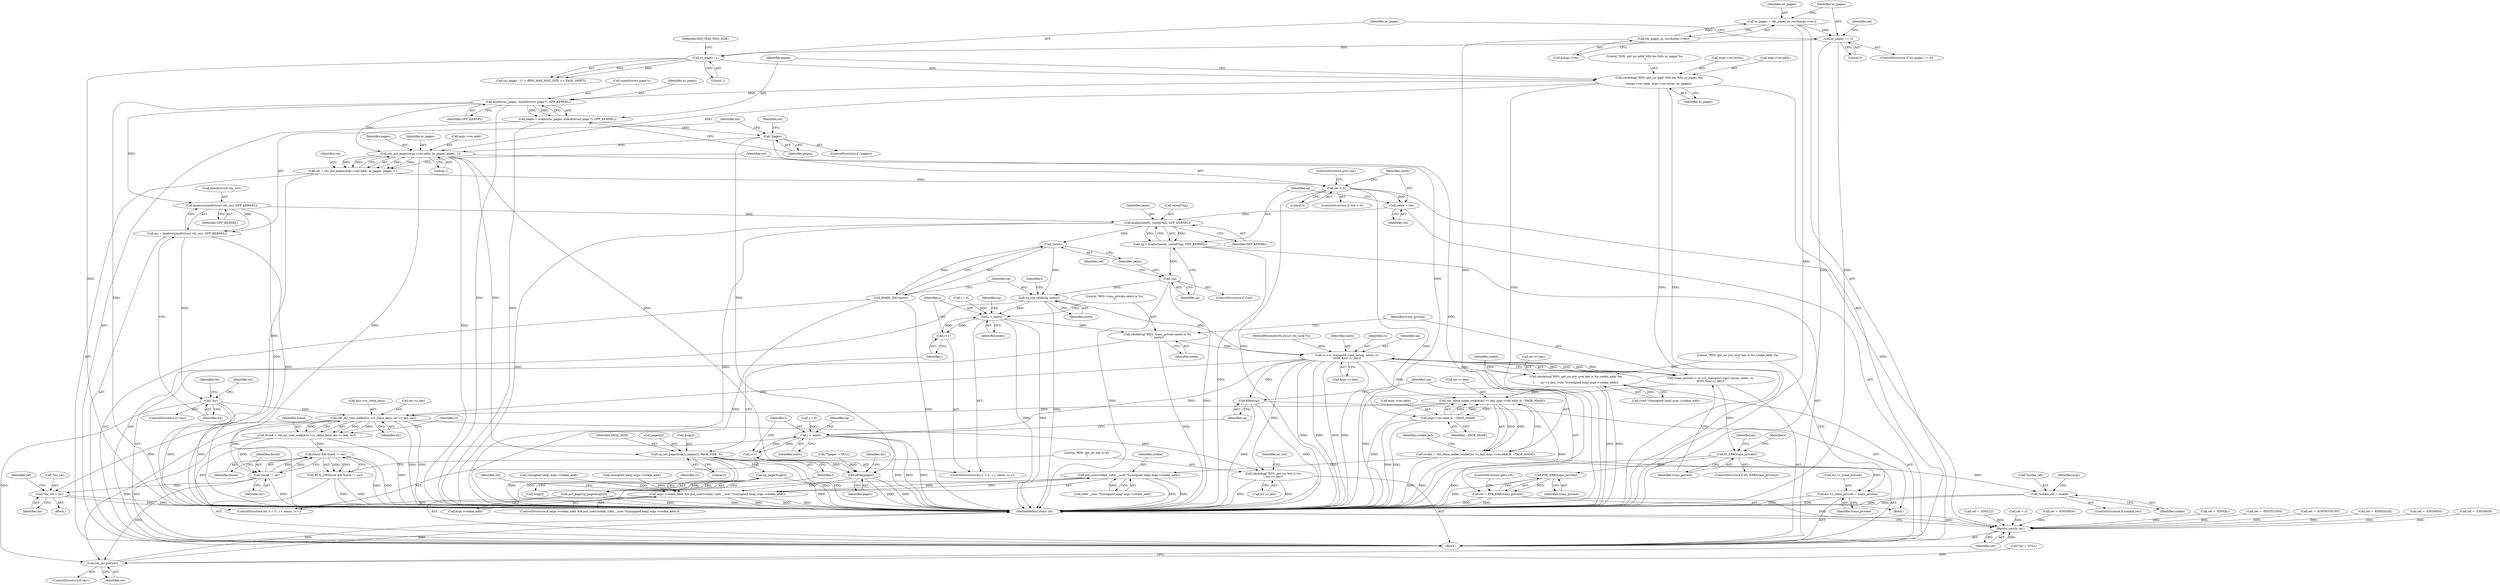 digraph "0_linux_f3069c6d33f6ae63a1668737bc78aaaa51bff7ca@API" {
"1000207" [label="(Call,kcalloc(nr_pages, sizeof(struct page *), GFP_KERNEL))"];
"1000192" [label="(Call,rdsdebug(\"RDS: get_mr addr %llx len %llu nr_pages %u\n\",\n\t\targs->vec.addr, args->vec.bytes, nr_pages))"];
"1000180" [label="(Call,nr_pages - 1)"];
"1000169" [label="(Call,nr_pages == 0)"];
"1000161" [label="(Call,nr_pages = rds_pages_in_vec(&args->vec))"];
"1000163" [label="(Call,rds_pages_in_vec(&args->vec))"];
"1000205" [label="(Call,pages = kcalloc(nr_pages, sizeof(struct page *), GFP_KERNEL))"];
"1000213" [label="(Call,!pages)"];
"1000294" [label="(Call,rds_pin_pages(args->vec.addr, nr_pages, pages, 1))"];
"1000292" [label="(Call,ret = rds_pin_pages(args->vec.addr, nr_pages, pages, 1))"];
"1000304" [label="(Call,ret < 0)"];
"1000308" [label="(Call,nents = ret)"];
"1000313" [label="(Call,kcalloc(nents, sizeof(*sg), GFP_KERNEL))"];
"1000311" [label="(Call,sg = kcalloc(nents, sizeof(*sg), GFP_KERNEL))"];
"1000320" [label="(Call,!sg)"];
"1000331" [label="(Call,sg_init_table(sg, nents))"];
"1000338" [label="(Call,i < nents)"];
"1000341" [label="(Call,i++)"];
"1000353" [label="(Call,rdsdebug(\"RDS: trans_private nents is %u\n\", nents))"];
"1000358" [label="(Call,rs->rs_transport->get_mr(sg, nents, rs,\n\t\t\t\t\t\t &mr->r_key))"];
"1000356" [label="(Call,trans_private = rs->rs_transport->get_mr(sg, nents, rs,\n\t\t\t\t\t\t &mr->r_key))"];
"1000367" [label="(Call,IS_ERR(trans_private))"];
"1000389" [label="(Call,PTR_ERR(trans_private))"];
"1000387" [label="(Call,ret = PTR_ERR(trans_private))"];
"1000504" [label="(Return,return ret;)"];
"1000392" [label="(Call,mr->r_trans_private = trans_private)"];
"1000374" [label="(Call,i < nents)"];
"1000377" [label="(Call,i++)"];
"1000385" [label="(Call,kfree(sg))"];
"1000397" [label="(Call,rdsdebug(\"RDS: get_mr put_user key is %x cookie_addr %p\n\",\n\t       mr->r_key, (void *)(unsigned long) args->cookie_addr))"];
"1000411" [label="(Call,rds_rdma_make_cookie(mr->r_key, args->vec.addr & ~PAGE_MASK))"];
"1000409" [label="(Call,cookie = rds_rdma_make_cookie(mr->r_key, args->vec.addr & ~PAGE_MASK))"];
"1000424" [label="(Call,*cookie_ret = cookie)"];
"1000433" [label="(Call,put_user(cookie, (u64 __user *)(unsigned long) args->cookie_addr))"];
"1000429" [label="(Call,args->cookie_addr && put_user(cookie, (u64 __user *)(unsigned long) args->cookie_addr))"];
"1000456" [label="(Call,rds_mr_tree_walk(&rs->rs_rdma_keys, mr->r_key, mr))"];
"1000454" [label="(Call,found = rds_mr_tree_walk(&rs->rs_rdma_keys, mr->r_key, mr))"];
"1000472" [label="(Call,found && found != mr)"];
"1000471" [label="(Call,BUG_ON(found && found != mr))"];
"1000474" [label="(Call,found != mr)"];
"1000490" [label="(Call,*mr_ret = mr)"];
"1000502" [label="(Call,rds_mr_put(mr))"];
"1000477" [label="(Call,rdsdebug(\"RDS: get_mr key is %x\n\", mr->r_key))"];
"1000329" [label="(Call,!nents)"];
"1000328" [label="(Call,WARN_ON(!nents))"];
"1000343" [label="(Call,sg_set_page(&sg[i], pages[i], PAGE_SIZE, 0))"];
"1000380" [label="(Call,sg_page(&sg[i]))"];
"1000379" [label="(Call,put_page(sg_page(&sg[i])))"];
"1000498" [label="(Call,kfree(pages))"];
"1000415" [label="(Call,args->vec.addr & ~PAGE_MASK)"];
"1000223" [label="(Call,kzalloc(sizeof(struct rds_mr), GFP_KERNEL))"];
"1000221" [label="(Call,mr = kzalloc(sizeof(struct rds_mr), GFP_KERNEL))"];
"1000228" [label="(Call,!mr)"];
"1000430" [label="(Call,args->cookie_addr)"];
"1000173" [label="(Call,ret = -EINVAL)"];
"1000179" [label="(Call,(nr_pages - 1) > (RDS_MAX_MSG_SIZE >> PAGE_SHIFT))"];
"1000433" [label="(Call,put_user(cookie, (u64 __user *)(unsigned long) args->cookie_addr))"];
"1000169" [label="(Call,nr_pages == 0)"];
"1000168" [label="(ControlStructure,if (nr_pages == 0))"];
"1000213" [label="(Call,!pages)"];
"1000223" [label="(Call,kzalloc(sizeof(struct rds_mr), GFP_KERNEL))"];
"1000143" [label="(Call,ret = -ENOTCONN)"];
"1000307" [label="(ControlStructure,goto out;)"];
"1000383" [label="(Identifier,sg)"];
"1000505" [label="(Identifier,ret)"];
"1000343" [label="(Call,sg_set_page(&sg[i], pages[i], PAGE_SIZE, 0))"];
"1000156" [label="(Call,ret = -EOPNOTSUPP)"];
"1000340" [label="(Identifier,nents)"];
"1000302" [label="(Literal,1)"];
"1000311" [label="(Call,sg = kcalloc(nents, sizeof(*sg), GFP_KERNEL))"];
"1000324" [label="(Identifier,ret)"];
"1000162" [label="(Identifier,nr_pages)"];
"1000366" [label="(ControlStructure,if (IS_ERR(trans_private)))"];
"1000318" [label="(Identifier,GFP_KERNEL)"];
"1000378" [label="(Identifier,i)"];
"1000404" [label="(Call,(unsigned long) args->cookie_addr)"];
"1000431" [label="(Identifier,args)"];
"1000410" [label="(Identifier,cookie)"];
"1000457" [label="(Call,&rs->rs_rdma_keys)"];
"1000484" [label="(Block,)"];
"1000206" [label="(Identifier,pages)"];
"1000187" [label="(Call,ret = -EMSGSIZE)"];
"1000399" [label="(Call,mr->r_key)"];
"1000319" [label="(ControlStructure,if (!sg))"];
"1000212" [label="(ControlStructure,if (!pages))"];
"1000330" [label="(Identifier,nents)"];
"1000351" [label="(Identifier,PAGE_SIZE)"];
"1000304" [label="(Call,ret < 0)"];
"1000461" [label="(Call,mr->r_key)"];
"1000334" [label="(ControlStructure,for (i = 0 ; i < nents; i++))"];
"1000371" [label="(Call,i = 0)"];
"1000211" [label="(Identifier,GFP_KERNEL)"];
"1000348" [label="(Call,pages[i])"];
"1000491" [label="(Call,*mr_ret)"];
"1000335" [label="(Call,i = 0)"];
"1000193" [label="(Literal,\"RDS: get_mr addr %llx len %llu nr_pages %u\n\")"];
"1000207" [label="(Call,kcalloc(nr_pages, sizeof(struct page *), GFP_KERNEL))"];
"1000199" [label="(Call,args->vec.bytes)"];
"1000306" [label="(Literal,0)"];
"1000323" [label="(Call,ret = -ENOMEM)"];
"1000393" [label="(Call,mr->r_trans_private)"];
"1000226" [label="(Identifier,GFP_KERNEL)"];
"1000506" [label="(MethodReturn,static int)"];
"1000391" [label="(ControlStructure,goto out;)"];
"1000221" [label="(Call,mr = kzalloc(sizeof(struct rds_mr), GFP_KERNEL))"];
"1000456" [label="(Call,rds_mr_tree_walk(&rs->rs_rdma_keys, mr->r_key, mr))"];
"1000427" [label="(Identifier,cookie)"];
"1000502" [label="(Call,rds_mr_put(mr))"];
"1000357" [label="(Identifier,trans_private)"];
"1000194" [label="(Call,args->vec.addr)"];
"1000171" [label="(Literal,0)"];
"1000163" [label="(Call,rds_pages_in_vec(&args->vec))"];
"1000320" [label="(Call,!sg)"];
"1000231" [label="(Call,ret = -ENOMEM)"];
"1000504" [label="(Return,return ret;)"];
"1000181" [label="(Identifier,nr_pages)"];
"1000474" [label="(Call,found != mr)"];
"1000425" [label="(Call,*cookie_ret)"];
"1000217" [label="(Identifier,ret)"];
"1000468" [label="(Identifier,rs)"];
"1000367" [label="(Call,IS_ERR(trans_private))"];
"1000339" [label="(Identifier,i)"];
"1000402" [label="(Call,(void *)(unsigned long) args->cookie_addr)"];
"1000421" [label="(Identifier,~PAGE_MASK)"];
"1000354" [label="(Literal,\"RDS: trans_private nents is %u\n\")"];
"1000342" [label="(Identifier,i)"];
"1000394" [label="(Identifier,mr)"];
"1000415" [label="(Call,args->vec.addr & ~PAGE_MASK)"];
"1000192" [label="(Call,rdsdebug(\"RDS: get_mr addr %llx len %llu nr_pages %u\n\",\n\t\targs->vec.addr, args->vec.bytes, nr_pages))"];
"1000305" [label="(Identifier,ret)"];
"1000500" [label="(ControlStructure,if (mr))"];
"1000229" [label="(Identifier,mr)"];
"1000455" [label="(Identifier,found)"];
"1000495" [label="(Identifier,ret)"];
"1000381" [label="(Call,&sg[i])"];
"1000398" [label="(Literal,\"RDS: get_mr put_user key is %x cookie_addr %p\n\")"];
"1000292" [label="(Call,ret = rds_pin_pages(args->vec.addr, nr_pages, pages, 1))"];
"1000499" [label="(Identifier,pages)"];
"1000416" [label="(Call,args->vec.addr)"];
"1000396" [label="(Identifier,trans_private)"];
"1000314" [label="(Identifier,nents)"];
"1000437" [label="(Call,(unsigned long) args->cookie_addr)"];
"1000472" [label="(Call,found && found != mr)"];
"1000295" [label="(Call,args->vec.addr)"];
"1000344" [label="(Call,&sg[i])"];
"1000409" [label="(Call,cookie = rds_rdma_make_cookie(mr->r_key, args->vec.addr & ~PAGE_MASK))"];
"1000208" [label="(Identifier,nr_pages)"];
"1000232" [label="(Identifier,ret)"];
"1000370" [label="(ControlStructure,for (i = 0 ; i < nents; i++))"];
"1000353" [label="(Call,rdsdebug(\"RDS: trans_private nents is %u\n\", nents))"];
"1000352" [label="(Literal,0)"];
"1000356" [label="(Call,trans_private = rs->rs_transport->get_mr(sg, nents, rs,\n\t\t\t\t\t\t &mr->r_key))"];
"1000346" [label="(Identifier,sg)"];
"1000362" [label="(Call,&mr->r_key)"];
"1000309" [label="(Identifier,nents)"];
"1000475" [label="(Identifier,found)"];
"1000451" [label="(Identifier,rs)"];
"1000423" [label="(Identifier,cookie_ret)"];
"1000478" [label="(Literal,\"RDS: get_mr key is %x\n\")"];
"1000308" [label="(Call,nents = ret)"];
"1000374" [label="(Call,i < nents)"];
"1000377" [label="(Call,i++)"];
"1000476" [label="(Identifier,mr)"];
"1000336" [label="(Identifier,i)"];
"1000454" [label="(Call,found = rds_mr_tree_walk(&rs->rs_rdma_keys, mr->r_key, mr))"];
"1000376" [label="(Identifier,nents)"];
"1000303" [label="(ControlStructure,if (ret < 0))"];
"1000333" [label="(Identifier,nents)"];
"1000434" [label="(Identifier,cookie)"];
"1000392" [label="(Call,mr->r_trans_private = trans_private)"];
"1000412" [label="(Call,mr->r_key)"];
"1000444" [label="(Identifier,ret)"];
"1000209" [label="(Call,sizeof(struct page *))"];
"1000359" [label="(Identifier,sg)"];
"1000109" [label="(MethodParameterIn,struct rds_sock *rs)"];
"1000113" [label="(Block,)"];
"1000390" [label="(Identifier,trans_private)"];
"1000379" [label="(Call,put_page(sg_page(&sg[i])))"];
"1000422" [label="(ControlStructure,if (cookie_ret))"];
"1000479" [label="(Call,mr->r_key)"];
"1000372" [label="(Identifier,i)"];
"1000483" [label="(Identifier,mr_ret)"];
"1000477" [label="(Call,rdsdebug(\"RDS: get_mr key is %x\n\", mr->r_key))"];
"1000388" [label="(Identifier,ret)"];
"1000170" [label="(Identifier,nr_pages)"];
"1000503" [label="(Identifier,mr)"];
"1000429" [label="(Call,args->cookie_addr && put_user(cookie, (u64 __user *)(unsigned long) args->cookie_addr))"];
"1000164" [label="(Call,&args->vec)"];
"1000180" [label="(Call,nr_pages - 1)"];
"1000471" [label="(Call,BUG_ON(found && found != mr))"];
"1000205" [label="(Call,pages = kcalloc(nr_pages, sizeof(struct page *), GFP_KERNEL))"];
"1000161" [label="(Call,nr_pages = rds_pages_in_vec(&args->vec))"];
"1000380" [label="(Call,sg_page(&sg[i]))"];
"1000360" [label="(Identifier,nents)"];
"1000204" [label="(Identifier,nr_pages)"];
"1000361" [label="(Identifier,rs)"];
"1000493" [label="(Identifier,mr)"];
"1000389" [label="(Call,PTR_ERR(trans_private))"];
"1000315" [label="(Call,sizeof(*sg))"];
"1000310" [label="(Identifier,ret)"];
"1000411" [label="(Call,rds_rdma_make_cookie(mr->r_key, args->vec.addr & ~PAGE_MASK))"];
"1000301" [label="(Identifier,pages)"];
"1000332" [label="(Identifier,sg)"];
"1000375" [label="(Identifier,i)"];
"1000369" [label="(Block,)"];
"1000214" [label="(Identifier,pages)"];
"1000313" [label="(Call,kcalloc(nents, sizeof(*sg), GFP_KERNEL))"];
"1000174" [label="(Identifier,ret)"];
"1000443" [label="(Call,ret = -EFAULT)"];
"1000115" [label="(Call,*mr = NULL)"];
"1000368" [label="(Identifier,trans_private)"];
"1000464" [label="(Identifier,mr)"];
"1000321" [label="(Identifier,sg)"];
"1000121" [label="(Call,**pages = NULL)"];
"1000224" [label="(Call,sizeof(struct rds_mr))"];
"1000386" [label="(Identifier,sg)"];
"1000239" [label="(Identifier,mr)"];
"1000358" [label="(Call,rs->rs_transport->get_mr(sg, nents, rs,\n\t\t\t\t\t\t &mr->r_key))"];
"1000329" [label="(Call,!nents)"];
"1000385" [label="(Call,kfree(sg))"];
"1000397" [label="(Call,rdsdebug(\"RDS: get_mr put_user key is %x cookie_addr %p\n\",\n\t       mr->r_key, (void *)(unsigned long) args->cookie_addr))"];
"1000222" [label="(Identifier,mr)"];
"1000490" [label="(Call,*mr_ret = mr)"];
"1000498" [label="(Call,kfree(pages))"];
"1000294" [label="(Call,rds_pin_pages(args->vec.addr, nr_pages, pages, 1))"];
"1000328" [label="(Call,WARN_ON(!nents))"];
"1000355" [label="(Identifier,nents)"];
"1000435" [label="(Call,(u64 __user *)(unsigned long) args->cookie_addr)"];
"1000473" [label="(Identifier,found)"];
"1000428" [label="(ControlStructure,if (args->cookie_addr && put_user(cookie, (u64 __user *)(unsigned long) args->cookie_addr)))"];
"1000341" [label="(Call,i++)"];
"1000338" [label="(Call,i < nents)"];
"1000228" [label="(Call,!mr)"];
"1000331" [label="(Call,sg_init_table(sg, nents))"];
"1000293" [label="(Identifier,ret)"];
"1000387" [label="(Call,ret = PTR_ERR(trans_private))"];
"1000312" [label="(Identifier,sg)"];
"1000300" [label="(Identifier,nr_pages)"];
"1000501" [label="(Identifier,mr)"];
"1000424" [label="(Call,*cookie_ret = cookie)"];
"1000182" [label="(Literal,1)"];
"1000227" [label="(ControlStructure,if (!mr))"];
"1000494" [label="(Call,ret = 0)"];
"1000216" [label="(Call,ret = -ENOMEM)"];
"1000184" [label="(Identifier,RDS_MAX_MSG_SIZE)"];
"1000207" -> "1000205"  [label="AST: "];
"1000207" -> "1000211"  [label="CFG: "];
"1000208" -> "1000207"  [label="AST: "];
"1000209" -> "1000207"  [label="AST: "];
"1000211" -> "1000207"  [label="AST: "];
"1000205" -> "1000207"  [label="CFG: "];
"1000207" -> "1000506"  [label="DDG: "];
"1000207" -> "1000506"  [label="DDG: "];
"1000207" -> "1000205"  [label="DDG: "];
"1000207" -> "1000205"  [label="DDG: "];
"1000192" -> "1000207"  [label="DDG: "];
"1000207" -> "1000223"  [label="DDG: "];
"1000207" -> "1000294"  [label="DDG: "];
"1000192" -> "1000113"  [label="AST: "];
"1000192" -> "1000204"  [label="CFG: "];
"1000193" -> "1000192"  [label="AST: "];
"1000194" -> "1000192"  [label="AST: "];
"1000199" -> "1000192"  [label="AST: "];
"1000204" -> "1000192"  [label="AST: "];
"1000206" -> "1000192"  [label="CFG: "];
"1000192" -> "1000506"  [label="DDG: "];
"1000192" -> "1000506"  [label="DDG: "];
"1000192" -> "1000506"  [label="DDG: "];
"1000180" -> "1000192"  [label="DDG: "];
"1000192" -> "1000294"  [label="DDG: "];
"1000180" -> "1000179"  [label="AST: "];
"1000180" -> "1000182"  [label="CFG: "];
"1000181" -> "1000180"  [label="AST: "];
"1000182" -> "1000180"  [label="AST: "];
"1000184" -> "1000180"  [label="CFG: "];
"1000180" -> "1000506"  [label="DDG: "];
"1000180" -> "1000179"  [label="DDG: "];
"1000180" -> "1000179"  [label="DDG: "];
"1000169" -> "1000180"  [label="DDG: "];
"1000169" -> "1000168"  [label="AST: "];
"1000169" -> "1000171"  [label="CFG: "];
"1000170" -> "1000169"  [label="AST: "];
"1000171" -> "1000169"  [label="AST: "];
"1000174" -> "1000169"  [label="CFG: "];
"1000181" -> "1000169"  [label="CFG: "];
"1000169" -> "1000506"  [label="DDG: "];
"1000169" -> "1000506"  [label="DDG: "];
"1000161" -> "1000169"  [label="DDG: "];
"1000161" -> "1000113"  [label="AST: "];
"1000161" -> "1000163"  [label="CFG: "];
"1000162" -> "1000161"  [label="AST: "];
"1000163" -> "1000161"  [label="AST: "];
"1000170" -> "1000161"  [label="CFG: "];
"1000161" -> "1000506"  [label="DDG: "];
"1000163" -> "1000161"  [label="DDG: "];
"1000163" -> "1000164"  [label="CFG: "];
"1000164" -> "1000163"  [label="AST: "];
"1000163" -> "1000506"  [label="DDG: "];
"1000205" -> "1000113"  [label="AST: "];
"1000206" -> "1000205"  [label="AST: "];
"1000214" -> "1000205"  [label="CFG: "];
"1000205" -> "1000506"  [label="DDG: "];
"1000205" -> "1000213"  [label="DDG: "];
"1000213" -> "1000212"  [label="AST: "];
"1000213" -> "1000214"  [label="CFG: "];
"1000214" -> "1000213"  [label="AST: "];
"1000217" -> "1000213"  [label="CFG: "];
"1000222" -> "1000213"  [label="CFG: "];
"1000213" -> "1000506"  [label="DDG: "];
"1000213" -> "1000294"  [label="DDG: "];
"1000213" -> "1000498"  [label="DDG: "];
"1000294" -> "1000292"  [label="AST: "];
"1000294" -> "1000302"  [label="CFG: "];
"1000295" -> "1000294"  [label="AST: "];
"1000300" -> "1000294"  [label="AST: "];
"1000301" -> "1000294"  [label="AST: "];
"1000302" -> "1000294"  [label="AST: "];
"1000292" -> "1000294"  [label="CFG: "];
"1000294" -> "1000506"  [label="DDG: "];
"1000294" -> "1000506"  [label="DDG: "];
"1000294" -> "1000292"  [label="DDG: "];
"1000294" -> "1000292"  [label="DDG: "];
"1000294" -> "1000292"  [label="DDG: "];
"1000294" -> "1000292"  [label="DDG: "];
"1000294" -> "1000343"  [label="DDG: "];
"1000294" -> "1000415"  [label="DDG: "];
"1000294" -> "1000498"  [label="DDG: "];
"1000292" -> "1000113"  [label="AST: "];
"1000293" -> "1000292"  [label="AST: "];
"1000305" -> "1000292"  [label="CFG: "];
"1000292" -> "1000506"  [label="DDG: "];
"1000292" -> "1000304"  [label="DDG: "];
"1000304" -> "1000303"  [label="AST: "];
"1000304" -> "1000306"  [label="CFG: "];
"1000305" -> "1000304"  [label="AST: "];
"1000306" -> "1000304"  [label="AST: "];
"1000307" -> "1000304"  [label="CFG: "];
"1000309" -> "1000304"  [label="CFG: "];
"1000304" -> "1000506"  [label="DDG: "];
"1000304" -> "1000506"  [label="DDG: "];
"1000304" -> "1000308"  [label="DDG: "];
"1000304" -> "1000504"  [label="DDG: "];
"1000308" -> "1000113"  [label="AST: "];
"1000308" -> "1000310"  [label="CFG: "];
"1000309" -> "1000308"  [label="AST: "];
"1000310" -> "1000308"  [label="AST: "];
"1000312" -> "1000308"  [label="CFG: "];
"1000308" -> "1000313"  [label="DDG: "];
"1000313" -> "1000311"  [label="AST: "];
"1000313" -> "1000318"  [label="CFG: "];
"1000314" -> "1000313"  [label="AST: "];
"1000315" -> "1000313"  [label="AST: "];
"1000318" -> "1000313"  [label="AST: "];
"1000311" -> "1000313"  [label="CFG: "];
"1000313" -> "1000506"  [label="DDG: "];
"1000313" -> "1000506"  [label="DDG: "];
"1000313" -> "1000311"  [label="DDG: "];
"1000313" -> "1000311"  [label="DDG: "];
"1000223" -> "1000313"  [label="DDG: "];
"1000313" -> "1000329"  [label="DDG: "];
"1000311" -> "1000113"  [label="AST: "];
"1000312" -> "1000311"  [label="AST: "];
"1000321" -> "1000311"  [label="CFG: "];
"1000311" -> "1000506"  [label="DDG: "];
"1000311" -> "1000320"  [label="DDG: "];
"1000320" -> "1000319"  [label="AST: "];
"1000320" -> "1000321"  [label="CFG: "];
"1000321" -> "1000320"  [label="AST: "];
"1000324" -> "1000320"  [label="CFG: "];
"1000330" -> "1000320"  [label="CFG: "];
"1000320" -> "1000506"  [label="DDG: "];
"1000320" -> "1000506"  [label="DDG: "];
"1000320" -> "1000331"  [label="DDG: "];
"1000331" -> "1000113"  [label="AST: "];
"1000331" -> "1000333"  [label="CFG: "];
"1000332" -> "1000331"  [label="AST: "];
"1000333" -> "1000331"  [label="AST: "];
"1000336" -> "1000331"  [label="CFG: "];
"1000331" -> "1000506"  [label="DDG: "];
"1000329" -> "1000331"  [label="DDG: "];
"1000331" -> "1000338"  [label="DDG: "];
"1000331" -> "1000358"  [label="DDG: "];
"1000338" -> "1000334"  [label="AST: "];
"1000338" -> "1000340"  [label="CFG: "];
"1000339" -> "1000338"  [label="AST: "];
"1000340" -> "1000338"  [label="AST: "];
"1000346" -> "1000338"  [label="CFG: "];
"1000354" -> "1000338"  [label="CFG: "];
"1000338" -> "1000506"  [label="DDG: "];
"1000338" -> "1000506"  [label="DDG: "];
"1000335" -> "1000338"  [label="DDG: "];
"1000341" -> "1000338"  [label="DDG: "];
"1000338" -> "1000341"  [label="DDG: "];
"1000338" -> "1000353"  [label="DDG: "];
"1000341" -> "1000334"  [label="AST: "];
"1000341" -> "1000342"  [label="CFG: "];
"1000342" -> "1000341"  [label="AST: "];
"1000339" -> "1000341"  [label="CFG: "];
"1000353" -> "1000113"  [label="AST: "];
"1000353" -> "1000355"  [label="CFG: "];
"1000354" -> "1000353"  [label="AST: "];
"1000355" -> "1000353"  [label="AST: "];
"1000357" -> "1000353"  [label="CFG: "];
"1000353" -> "1000506"  [label="DDG: "];
"1000353" -> "1000358"  [label="DDG: "];
"1000358" -> "1000356"  [label="AST: "];
"1000358" -> "1000362"  [label="CFG: "];
"1000359" -> "1000358"  [label="AST: "];
"1000360" -> "1000358"  [label="AST: "];
"1000361" -> "1000358"  [label="AST: "];
"1000362" -> "1000358"  [label="AST: "];
"1000356" -> "1000358"  [label="CFG: "];
"1000358" -> "1000506"  [label="DDG: "];
"1000358" -> "1000506"  [label="DDG: "];
"1000358" -> "1000506"  [label="DDG: "];
"1000358" -> "1000506"  [label="DDG: "];
"1000358" -> "1000356"  [label="DDG: "];
"1000358" -> "1000356"  [label="DDG: "];
"1000358" -> "1000356"  [label="DDG: "];
"1000358" -> "1000356"  [label="DDG: "];
"1000109" -> "1000358"  [label="DDG: "];
"1000358" -> "1000374"  [label="DDG: "];
"1000358" -> "1000385"  [label="DDG: "];
"1000358" -> "1000397"  [label="DDG: "];
"1000358" -> "1000411"  [label="DDG: "];
"1000358" -> "1000456"  [label="DDG: "];
"1000358" -> "1000477"  [label="DDG: "];
"1000356" -> "1000113"  [label="AST: "];
"1000357" -> "1000356"  [label="AST: "];
"1000368" -> "1000356"  [label="CFG: "];
"1000356" -> "1000506"  [label="DDG: "];
"1000356" -> "1000367"  [label="DDG: "];
"1000367" -> "1000366"  [label="AST: "];
"1000367" -> "1000368"  [label="CFG: "];
"1000368" -> "1000367"  [label="AST: "];
"1000372" -> "1000367"  [label="CFG: "];
"1000394" -> "1000367"  [label="CFG: "];
"1000367" -> "1000506"  [label="DDG: "];
"1000367" -> "1000389"  [label="DDG: "];
"1000367" -> "1000392"  [label="DDG: "];
"1000389" -> "1000387"  [label="AST: "];
"1000389" -> "1000390"  [label="CFG: "];
"1000390" -> "1000389"  [label="AST: "];
"1000387" -> "1000389"  [label="CFG: "];
"1000389" -> "1000506"  [label="DDG: "];
"1000389" -> "1000387"  [label="DDG: "];
"1000387" -> "1000369"  [label="AST: "];
"1000388" -> "1000387"  [label="AST: "];
"1000391" -> "1000387"  [label="CFG: "];
"1000387" -> "1000506"  [label="DDG: "];
"1000387" -> "1000506"  [label="DDG: "];
"1000387" -> "1000504"  [label="DDG: "];
"1000504" -> "1000113"  [label="AST: "];
"1000504" -> "1000505"  [label="CFG: "];
"1000505" -> "1000504"  [label="AST: "];
"1000506" -> "1000504"  [label="CFG: "];
"1000504" -> "1000506"  [label="DDG: "];
"1000505" -> "1000504"  [label="DDG: "];
"1000187" -> "1000504"  [label="DDG: "];
"1000156" -> "1000504"  [label="DDG: "];
"1000216" -> "1000504"  [label="DDG: "];
"1000143" -> "1000504"  [label="DDG: "];
"1000494" -> "1000504"  [label="DDG: "];
"1000323" -> "1000504"  [label="DDG: "];
"1000231" -> "1000504"  [label="DDG: "];
"1000173" -> "1000504"  [label="DDG: "];
"1000443" -> "1000504"  [label="DDG: "];
"1000392" -> "1000113"  [label="AST: "];
"1000392" -> "1000396"  [label="CFG: "];
"1000393" -> "1000392"  [label="AST: "];
"1000396" -> "1000392"  [label="AST: "];
"1000398" -> "1000392"  [label="CFG: "];
"1000392" -> "1000506"  [label="DDG: "];
"1000392" -> "1000506"  [label="DDG: "];
"1000374" -> "1000370"  [label="AST: "];
"1000374" -> "1000376"  [label="CFG: "];
"1000375" -> "1000374"  [label="AST: "];
"1000376" -> "1000374"  [label="AST: "];
"1000383" -> "1000374"  [label="CFG: "];
"1000386" -> "1000374"  [label="CFG: "];
"1000374" -> "1000506"  [label="DDG: "];
"1000374" -> "1000506"  [label="DDG: "];
"1000374" -> "1000506"  [label="DDG: "];
"1000377" -> "1000374"  [label="DDG: "];
"1000371" -> "1000374"  [label="DDG: "];
"1000374" -> "1000377"  [label="DDG: "];
"1000377" -> "1000370"  [label="AST: "];
"1000377" -> "1000378"  [label="CFG: "];
"1000378" -> "1000377"  [label="AST: "];
"1000375" -> "1000377"  [label="CFG: "];
"1000385" -> "1000369"  [label="AST: "];
"1000385" -> "1000386"  [label="CFG: "];
"1000386" -> "1000385"  [label="AST: "];
"1000388" -> "1000385"  [label="CFG: "];
"1000385" -> "1000506"  [label="DDG: "];
"1000385" -> "1000506"  [label="DDG: "];
"1000397" -> "1000113"  [label="AST: "];
"1000397" -> "1000402"  [label="CFG: "];
"1000398" -> "1000397"  [label="AST: "];
"1000399" -> "1000397"  [label="AST: "];
"1000402" -> "1000397"  [label="AST: "];
"1000410" -> "1000397"  [label="CFG: "];
"1000397" -> "1000506"  [label="DDG: "];
"1000397" -> "1000506"  [label="DDG: "];
"1000402" -> "1000397"  [label="DDG: "];
"1000397" -> "1000411"  [label="DDG: "];
"1000411" -> "1000409"  [label="AST: "];
"1000411" -> "1000415"  [label="CFG: "];
"1000412" -> "1000411"  [label="AST: "];
"1000415" -> "1000411"  [label="AST: "];
"1000409" -> "1000411"  [label="CFG: "];
"1000411" -> "1000506"  [label="DDG: "];
"1000411" -> "1000506"  [label="DDG: "];
"1000411" -> "1000409"  [label="DDG: "];
"1000411" -> "1000409"  [label="DDG: "];
"1000415" -> "1000411"  [label="DDG: "];
"1000415" -> "1000411"  [label="DDG: "];
"1000411" -> "1000456"  [label="DDG: "];
"1000409" -> "1000113"  [label="AST: "];
"1000410" -> "1000409"  [label="AST: "];
"1000423" -> "1000409"  [label="CFG: "];
"1000409" -> "1000506"  [label="DDG: "];
"1000409" -> "1000506"  [label="DDG: "];
"1000409" -> "1000424"  [label="DDG: "];
"1000409" -> "1000433"  [label="DDG: "];
"1000424" -> "1000422"  [label="AST: "];
"1000424" -> "1000427"  [label="CFG: "];
"1000425" -> "1000424"  [label="AST: "];
"1000427" -> "1000424"  [label="AST: "];
"1000431" -> "1000424"  [label="CFG: "];
"1000424" -> "1000506"  [label="DDG: "];
"1000424" -> "1000506"  [label="DDG: "];
"1000433" -> "1000429"  [label="AST: "];
"1000433" -> "1000435"  [label="CFG: "];
"1000434" -> "1000433"  [label="AST: "];
"1000435" -> "1000433"  [label="AST: "];
"1000429" -> "1000433"  [label="CFG: "];
"1000433" -> "1000506"  [label="DDG: "];
"1000433" -> "1000506"  [label="DDG: "];
"1000433" -> "1000429"  [label="DDG: "];
"1000433" -> "1000429"  [label="DDG: "];
"1000435" -> "1000433"  [label="DDG: "];
"1000429" -> "1000428"  [label="AST: "];
"1000429" -> "1000430"  [label="CFG: "];
"1000430" -> "1000429"  [label="AST: "];
"1000444" -> "1000429"  [label="CFG: "];
"1000451" -> "1000429"  [label="CFG: "];
"1000429" -> "1000506"  [label="DDG: "];
"1000429" -> "1000506"  [label="DDG: "];
"1000429" -> "1000506"  [label="DDG: "];
"1000404" -> "1000429"  [label="DDG: "];
"1000437" -> "1000429"  [label="DDG: "];
"1000456" -> "1000454"  [label="AST: "];
"1000456" -> "1000464"  [label="CFG: "];
"1000457" -> "1000456"  [label="AST: "];
"1000461" -> "1000456"  [label="AST: "];
"1000464" -> "1000456"  [label="AST: "];
"1000454" -> "1000456"  [label="CFG: "];
"1000456" -> "1000506"  [label="DDG: "];
"1000456" -> "1000506"  [label="DDG: "];
"1000456" -> "1000454"  [label="DDG: "];
"1000456" -> "1000454"  [label="DDG: "];
"1000456" -> "1000454"  [label="DDG: "];
"1000228" -> "1000456"  [label="DDG: "];
"1000456" -> "1000474"  [label="DDG: "];
"1000456" -> "1000477"  [label="DDG: "];
"1000456" -> "1000490"  [label="DDG: "];
"1000456" -> "1000502"  [label="DDG: "];
"1000454" -> "1000113"  [label="AST: "];
"1000455" -> "1000454"  [label="AST: "];
"1000468" -> "1000454"  [label="CFG: "];
"1000454" -> "1000506"  [label="DDG: "];
"1000454" -> "1000472"  [label="DDG: "];
"1000454" -> "1000474"  [label="DDG: "];
"1000472" -> "1000471"  [label="AST: "];
"1000472" -> "1000473"  [label="CFG: "];
"1000472" -> "1000474"  [label="CFG: "];
"1000473" -> "1000472"  [label="AST: "];
"1000474" -> "1000472"  [label="AST: "];
"1000471" -> "1000472"  [label="CFG: "];
"1000472" -> "1000506"  [label="DDG: "];
"1000472" -> "1000506"  [label="DDG: "];
"1000472" -> "1000471"  [label="DDG: "];
"1000472" -> "1000471"  [label="DDG: "];
"1000474" -> "1000472"  [label="DDG: "];
"1000474" -> "1000472"  [label="DDG: "];
"1000471" -> "1000113"  [label="AST: "];
"1000478" -> "1000471"  [label="CFG: "];
"1000471" -> "1000506"  [label="DDG: "];
"1000471" -> "1000506"  [label="DDG: "];
"1000474" -> "1000476"  [label="CFG: "];
"1000475" -> "1000474"  [label="AST: "];
"1000476" -> "1000474"  [label="AST: "];
"1000474" -> "1000506"  [label="DDG: "];
"1000474" -> "1000490"  [label="DDG: "];
"1000474" -> "1000502"  [label="DDG: "];
"1000490" -> "1000484"  [label="AST: "];
"1000490" -> "1000493"  [label="CFG: "];
"1000491" -> "1000490"  [label="AST: "];
"1000493" -> "1000490"  [label="AST: "];
"1000495" -> "1000490"  [label="CFG: "];
"1000490" -> "1000506"  [label="DDG: "];
"1000490" -> "1000506"  [label="DDG: "];
"1000502" -> "1000500"  [label="AST: "];
"1000502" -> "1000503"  [label="CFG: "];
"1000503" -> "1000502"  [label="AST: "];
"1000505" -> "1000502"  [label="CFG: "];
"1000502" -> "1000506"  [label="DDG: "];
"1000502" -> "1000506"  [label="DDG: "];
"1000115" -> "1000502"  [label="DDG: "];
"1000228" -> "1000502"  [label="DDG: "];
"1000477" -> "1000113"  [label="AST: "];
"1000477" -> "1000479"  [label="CFG: "];
"1000478" -> "1000477"  [label="AST: "];
"1000479" -> "1000477"  [label="AST: "];
"1000483" -> "1000477"  [label="CFG: "];
"1000477" -> "1000506"  [label="DDG: "];
"1000477" -> "1000506"  [label="DDG: "];
"1000329" -> "1000328"  [label="AST: "];
"1000329" -> "1000330"  [label="CFG: "];
"1000330" -> "1000329"  [label="AST: "];
"1000328" -> "1000329"  [label="CFG: "];
"1000329" -> "1000328"  [label="DDG: "];
"1000328" -> "1000113"  [label="AST: "];
"1000332" -> "1000328"  [label="CFG: "];
"1000328" -> "1000506"  [label="DDG: "];
"1000328" -> "1000506"  [label="DDG: "];
"1000343" -> "1000334"  [label="AST: "];
"1000343" -> "1000352"  [label="CFG: "];
"1000344" -> "1000343"  [label="AST: "];
"1000348" -> "1000343"  [label="AST: "];
"1000351" -> "1000343"  [label="AST: "];
"1000352" -> "1000343"  [label="AST: "];
"1000342" -> "1000343"  [label="CFG: "];
"1000343" -> "1000506"  [label="DDG: "];
"1000343" -> "1000506"  [label="DDG: "];
"1000343" -> "1000506"  [label="DDG: "];
"1000343" -> "1000506"  [label="DDG: "];
"1000343" -> "1000380"  [label="DDG: "];
"1000343" -> "1000498"  [label="DDG: "];
"1000380" -> "1000379"  [label="AST: "];
"1000380" -> "1000381"  [label="CFG: "];
"1000381" -> "1000380"  [label="AST: "];
"1000379" -> "1000380"  [label="CFG: "];
"1000380" -> "1000506"  [label="DDG: "];
"1000380" -> "1000379"  [label="DDG: "];
"1000379" -> "1000370"  [label="AST: "];
"1000378" -> "1000379"  [label="CFG: "];
"1000379" -> "1000506"  [label="DDG: "];
"1000379" -> "1000506"  [label="DDG: "];
"1000498" -> "1000113"  [label="AST: "];
"1000498" -> "1000499"  [label="CFG: "];
"1000499" -> "1000498"  [label="AST: "];
"1000501" -> "1000498"  [label="CFG: "];
"1000498" -> "1000506"  [label="DDG: "];
"1000498" -> "1000506"  [label="DDG: "];
"1000121" -> "1000498"  [label="DDG: "];
"1000415" -> "1000421"  [label="CFG: "];
"1000416" -> "1000415"  [label="AST: "];
"1000421" -> "1000415"  [label="AST: "];
"1000415" -> "1000506"  [label="DDG: "];
"1000415" -> "1000506"  [label="DDG: "];
"1000223" -> "1000221"  [label="AST: "];
"1000223" -> "1000226"  [label="CFG: "];
"1000224" -> "1000223"  [label="AST: "];
"1000226" -> "1000223"  [label="AST: "];
"1000221" -> "1000223"  [label="CFG: "];
"1000223" -> "1000506"  [label="DDG: "];
"1000223" -> "1000221"  [label="DDG: "];
"1000221" -> "1000113"  [label="AST: "];
"1000222" -> "1000221"  [label="AST: "];
"1000229" -> "1000221"  [label="CFG: "];
"1000221" -> "1000506"  [label="DDG: "];
"1000221" -> "1000228"  [label="DDG: "];
"1000228" -> "1000227"  [label="AST: "];
"1000228" -> "1000229"  [label="CFG: "];
"1000229" -> "1000228"  [label="AST: "];
"1000232" -> "1000228"  [label="CFG: "];
"1000239" -> "1000228"  [label="CFG: "];
"1000228" -> "1000506"  [label="DDG: "];
"1000228" -> "1000506"  [label="DDG: "];
}
